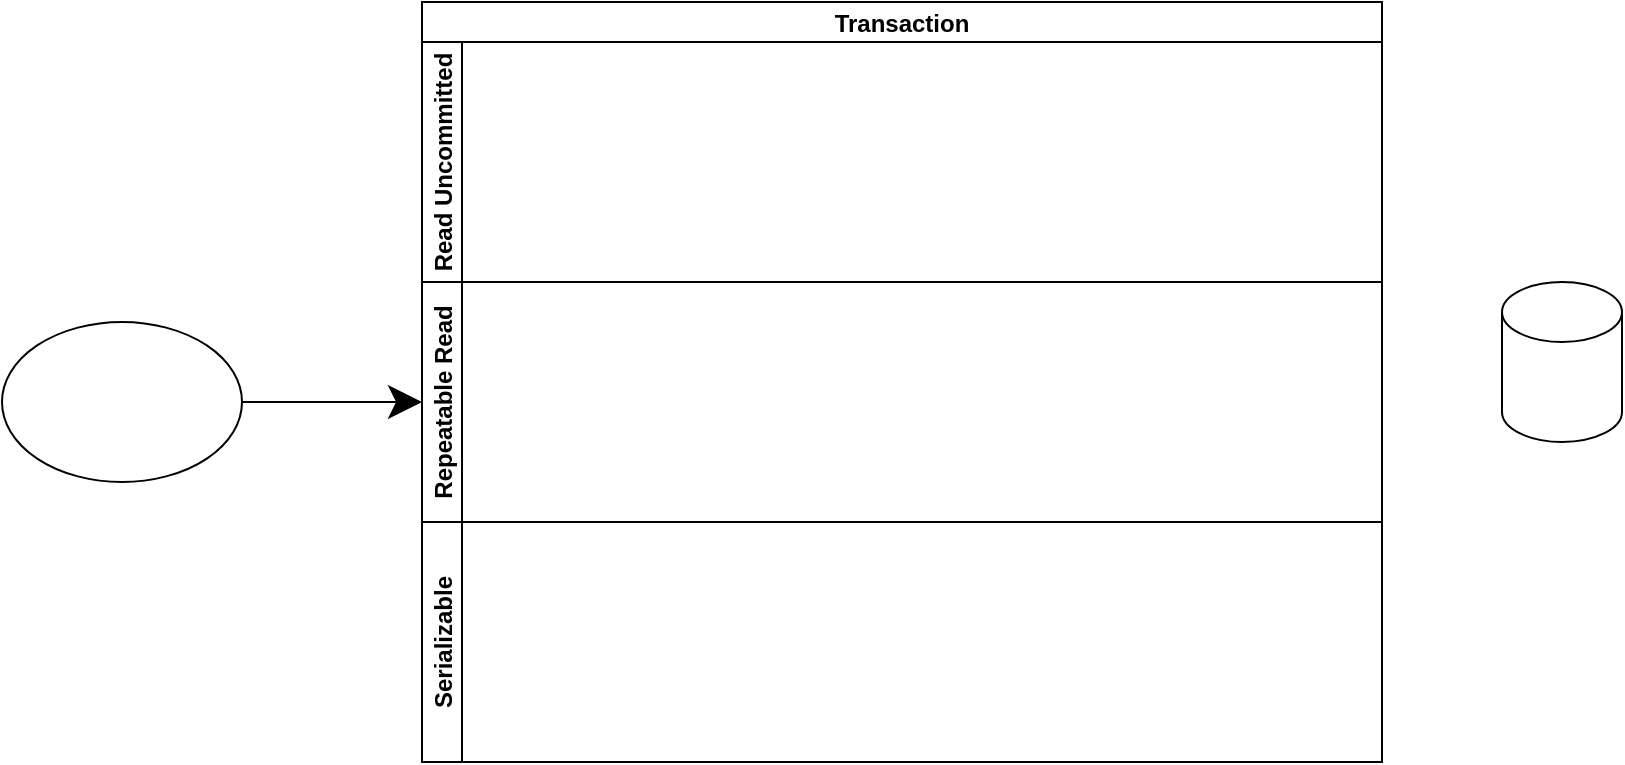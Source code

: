 <mxfile version="15.3.4" type="device"><diagram id="salrkwOl89UZShF0umAF" name="Page-1"><mxGraphModel dx="1966" dy="613" grid="1" gridSize="10" guides="1" tooltips="1" connect="1" arrows="1" fold="1" page="1" pageScale="1" pageWidth="850" pageHeight="1100" math="0" shadow="0"><root><mxCell id="0"/><mxCell id="1" parent="0"/><mxCell id="5ETpWSxZkOkGEEjVoowG-1" value="Transaction" style="swimlane;childLayout=stackLayout;resizeParent=1;resizeParentMax=0;horizontal=1;startSize=20;horizontalStack=0;hachureGap=4;pointerEvents=0;" vertex="1" parent="1"><mxGeometry x="160" y="40" width="480" height="380" as="geometry"/></mxCell><mxCell id="5ETpWSxZkOkGEEjVoowG-2" value="Read Uncommitted" style="swimlane;startSize=20;horizontal=0;" vertex="1" parent="5ETpWSxZkOkGEEjVoowG-1"><mxGeometry y="20" width="480" height="120" as="geometry"/></mxCell><mxCell id="5ETpWSxZkOkGEEjVoowG-3" value="Repeatable Read" style="swimlane;startSize=20;horizontal=0;" vertex="1" parent="5ETpWSxZkOkGEEjVoowG-1"><mxGeometry y="140" width="480" height="120" as="geometry"/></mxCell><mxCell id="5ETpWSxZkOkGEEjVoowG-4" value="Serializable" style="swimlane;startSize=20;horizontal=0;" vertex="1" parent="5ETpWSxZkOkGEEjVoowG-1"><mxGeometry y="260" width="480" height="120" as="geometry"/></mxCell><mxCell id="5ETpWSxZkOkGEEjVoowG-5" value="" style="ellipse;whiteSpace=wrap;html=1;hachureGap=4;pointerEvents=0;" vertex="1" parent="1"><mxGeometry x="-50" y="200" width="120" height="80" as="geometry"/></mxCell><mxCell id="5ETpWSxZkOkGEEjVoowG-6" value="" style="endArrow=classic;html=1;startSize=14;endSize=14;sourcePerimeterSpacing=8;targetPerimeterSpacing=8;exitX=1;exitY=0.5;exitDx=0;exitDy=0;entryX=0;entryY=0.5;entryDx=0;entryDy=0;" edge="1" parent="1" source="5ETpWSxZkOkGEEjVoowG-5" target="5ETpWSxZkOkGEEjVoowG-3"><mxGeometry width="50" height="50" relative="1" as="geometry"><mxPoint x="180" y="250" as="sourcePoint"/><mxPoint x="230" y="200" as="targetPoint"/></mxGeometry></mxCell><mxCell id="5ETpWSxZkOkGEEjVoowG-7" value="" style="shape=cylinder3;whiteSpace=wrap;html=1;boundedLbl=1;backgroundOutline=1;size=15;hachureGap=4;pointerEvents=0;" vertex="1" parent="1"><mxGeometry x="700" y="180" width="60" height="80" as="geometry"/></mxCell></root></mxGraphModel></diagram></mxfile>